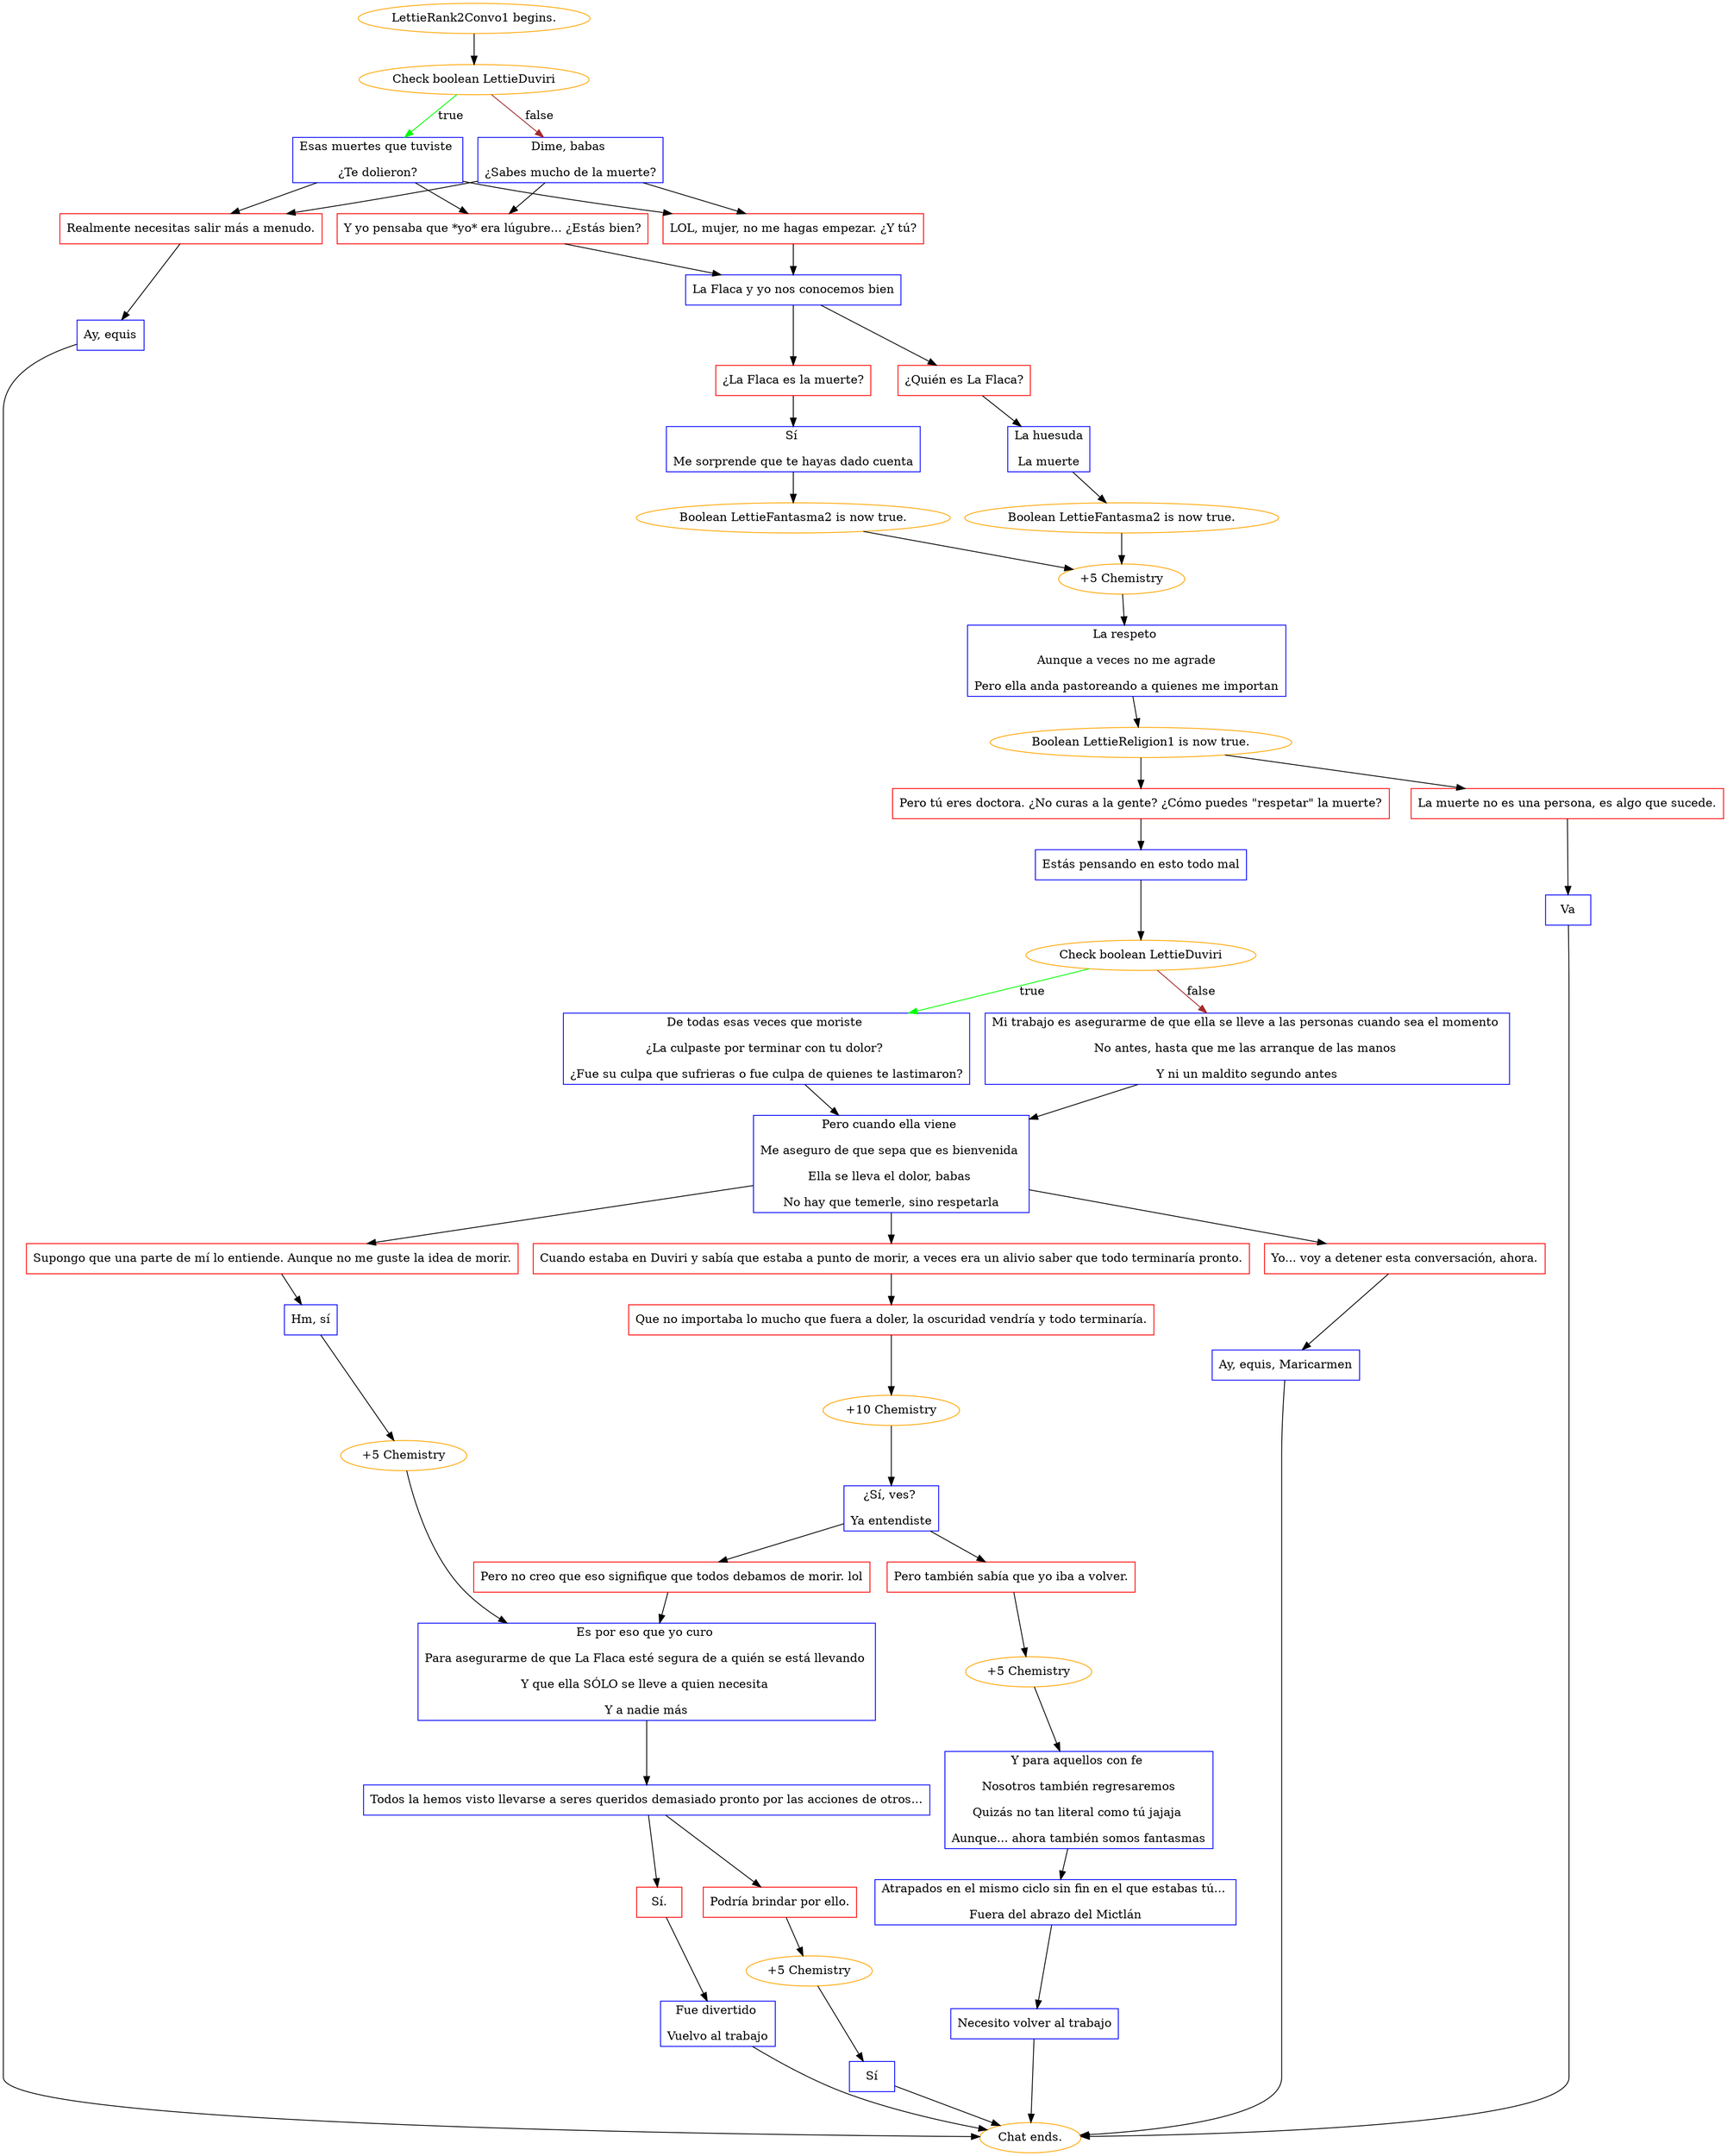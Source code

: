 digraph {
	"LettieRank2Convo1 begins." [color=orange];
		"LettieRank2Convo1 begins." -> j2549990084;
	j2549990084 [label="Check boolean LettieDuviri",color=orange];
		j2549990084 -> j1149926441 [label=true,color=green];
		j2549990084 -> j420612214 [label=false,color=brown];
	j1149926441 [label="Esas muertes que tuviste 
¿Te dolieron?",shape=box,color=blue];
		j1149926441 -> j1852142974;
		j1149926441 -> j2451518742;
		j1149926441 -> j1254523427;
	j420612214 [label="Dime, babas 
¿Sabes mucho de la muerte?",shape=box,color=blue];
		j420612214 -> j1852142974;
		j420612214 -> j2451518742;
		j420612214 -> j1254523427;
	j1852142974 [label="Y yo pensaba que *yo* era lúgubre... ¿Estás bien?",shape=box,color=red];
		j1852142974 -> j1047295839;
	j2451518742 [label="LOL, mujer, no me hagas empezar. ¿Y tú?",shape=box,color=red];
		j2451518742 -> j1047295839;
	j1254523427 [label="Realmente necesitas salir más a menudo.",shape=box,color=red];
		j1254523427 -> j1759475013;
	j1047295839 [label="La Flaca y yo nos conocemos bien",shape=box,color=blue];
		j1047295839 -> j1336708172;
		j1047295839 -> j2438932196;
	j1759475013 [label="Ay, equis",shape=box,color=blue];
		j1759475013 -> "Chat ends.";
	j1336708172 [label="¿La Flaca es la muerte?",shape=box,color=red];
		j1336708172 -> j3216387290;
	j2438932196 [label="¿Quién es La Flaca?",shape=box,color=red];
		j2438932196 -> j3465065596;
	"Chat ends." [color=orange];
	j3216387290 [label="Sí 
Me sorprende que te hayas dado cuenta",shape=box,color=blue];
		j3216387290 -> j374915130;
	j3465065596 [label="La huesuda
La muerte",shape=box,color=blue];
		j3465065596 -> j2626473124;
	j374915130 [label="Boolean LettieFantasma2 is now true.",color=orange];
		j374915130 -> j3369757279;
	j2626473124 [label="Boolean LettieFantasma2 is now true.",color=orange];
		j2626473124 -> j3369757279;
	j3369757279 [label="+5 Chemistry",color=orange];
		j3369757279 -> j2578948904;
	j2578948904 [label="La respeto 
Aunque a veces no me agrade
Pero ella anda pastoreando a quienes me importan",shape=box,color=blue];
		j2578948904 -> j4268386380;
	j4268386380 [label="Boolean LettieReligion1 is now true.",color=orange];
		j4268386380 -> j3730944268;
		j4268386380 -> j475324069;
	j3730944268 [label="Pero tú eres doctora. ¿No curas a la gente? ¿Cómo puedes \"respetar\" la muerte?",shape=box,color=red];
		j3730944268 -> j1565417596;
	j475324069 [label="La muerte no es una persona, es algo que sucede.",shape=box,color=red];
		j475324069 -> j2547240352;
	j1565417596 [label="Estás pensando en esto todo mal",shape=box,color=blue];
		j1565417596 -> j4087927951;
	j2547240352 [label="Va",shape=box,color=blue];
		j2547240352 -> "Chat ends.";
	j4087927951 [label="Check boolean LettieDuviri",color=orange];
		j4087927951 -> j213275833 [label=true,color=green];
		j4087927951 -> j602384376 [label=false,color=brown];
	j213275833 [label="De todas esas veces que moriste 
¿La culpaste por terminar con tu dolor? 
¿Fue su culpa que sufrieras o fue culpa de quienes te lastimaron?",shape=box,color=blue];
		j213275833 -> j1808620597;
	j602384376 [label="Mi trabajo es asegurarme de que ella se lleve a las personas cuando sea el momento 
No antes, hasta que me las arranque de las manos 
Y ni un maldito segundo antes",shape=box,color=blue];
		j602384376 -> j1808620597;
	j1808620597 [label="Pero cuando ella viene 
Me aseguro de que sepa que es bienvenida 
Ella se lleva el dolor, babas 
No hay que temerle, sino respetarla",shape=box,color=blue];
		j1808620597 -> j2814256354;
		j1808620597 -> j1632776323;
		j1808620597 -> j3068329840;
	j2814256354 [label="Cuando estaba en Duviri y sabía que estaba a punto de morir, a veces era un alivio saber que todo terminaría pronto.",shape=box,color=red];
		j2814256354 -> j1414581708;
	j1632776323 [label="Supongo que una parte de mí lo entiende. Aunque no me guste la idea de morir.",shape=box,color=red];
		j1632776323 -> j3611222608;
	j3068329840 [label="Yo... voy a detener esta conversación, ahora.",shape=box,color=red];
		j3068329840 -> j3198914634;
	j1414581708 [label="Que no importaba lo mucho que fuera a doler, la oscuridad vendría y todo terminaría.",shape=box,color=red];
		j1414581708 -> j256387210;
	j3611222608 [label="Hm, sí",shape=box,color=blue];
		j3611222608 -> j3669026344;
	j3198914634 [label="Ay, equis, Maricarmen",shape=box,color=blue];
		j3198914634 -> "Chat ends.";
	j256387210 [label="+10 Chemistry",color=orange];
		j256387210 -> j2378193402;
	j3669026344 [label="+5 Chemistry",color=orange];
		j3669026344 -> j2020357071;
	j2378193402 [label="¿Sí, ves? 
Ya entendiste",shape=box,color=blue];
		j2378193402 -> j4193457877;
		j2378193402 -> j3457067759;
	j2020357071 [label="Es por eso que yo curo 
Para asegurarme de que La Flaca esté segura de a quién se está llevando 
Y que ella SÓLO se lleve a quien necesita 
Y a nadie más",shape=box,color=blue];
		j2020357071 -> j1594925764;
	j4193457877 [label="Pero también sabía que yo iba a volver.",shape=box,color=red];
		j4193457877 -> j3423524224;
	j3457067759 [label="Pero no creo que eso signifique que todos debamos de morir. lol",shape=box,color=red];
		j3457067759 -> j2020357071;
	j1594925764 [label="Todos la hemos visto llevarse a seres queridos demasiado pronto por las acciones de otros...",shape=box,color=blue];
		j1594925764 -> j2398547722;
		j1594925764 -> j1732999756;
	j3423524224 [label="+5 Chemistry",color=orange];
		j3423524224 -> j1161513852;
	j2398547722 [label="Sí.",shape=box,color=red];
		j2398547722 -> j32308157;
	j1732999756 [label="Podría brindar por ello.",shape=box,color=red];
		j1732999756 -> j3843951455;
	j1161513852 [label="Y para aquellos con fe 
Nosotros también regresaremos
Quizás no tan literal como tú jajaja 
Aunque... ahora también somos fantasmas",shape=box,color=blue];
		j1161513852 -> j4278213749;
	j32308157 [label="Fue divertido 
Vuelvo al trabajo",shape=box,color=blue];
		j32308157 -> "Chat ends.";
	j3843951455 [label="+5 Chemistry",color=orange];
		j3843951455 -> j792958072;
	j4278213749 [label="Atrapados en el mismo ciclo sin fin en el que estabas tú... 
Fuera del abrazo del Mictlán",shape=box,color=blue];
		j4278213749 -> j2091156523;
	j792958072 [label="Sí",shape=box,color=blue];
		j792958072 -> "Chat ends.";
	j2091156523 [label="Necesito volver al trabajo",shape=box,color=blue];
		j2091156523 -> "Chat ends.";
}